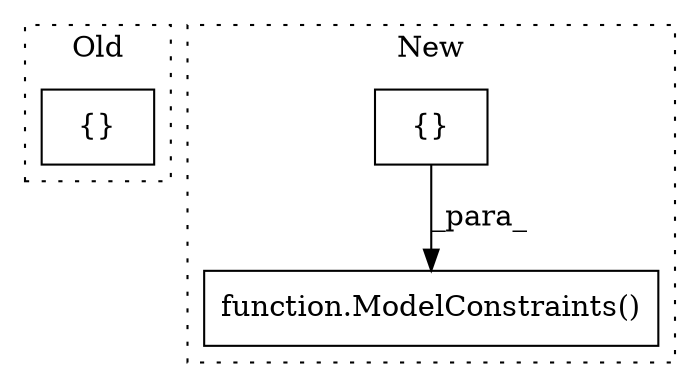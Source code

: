 digraph G {
subgraph cluster0 {
1 [label="{}" a="95" s="1744,1833" l="1,1" shape="box"];
label = "Old";
style="dotted";
}
subgraph cluster1 {
2 [label="function.ModelConstraints()" a="75" s="1847,1954" l="17,1" shape="box"];
3 [label="{}" a="95" s="1864,1953" l="1,1" shape="box"];
label = "New";
style="dotted";
}
3 -> 2 [label="_para_"];
}